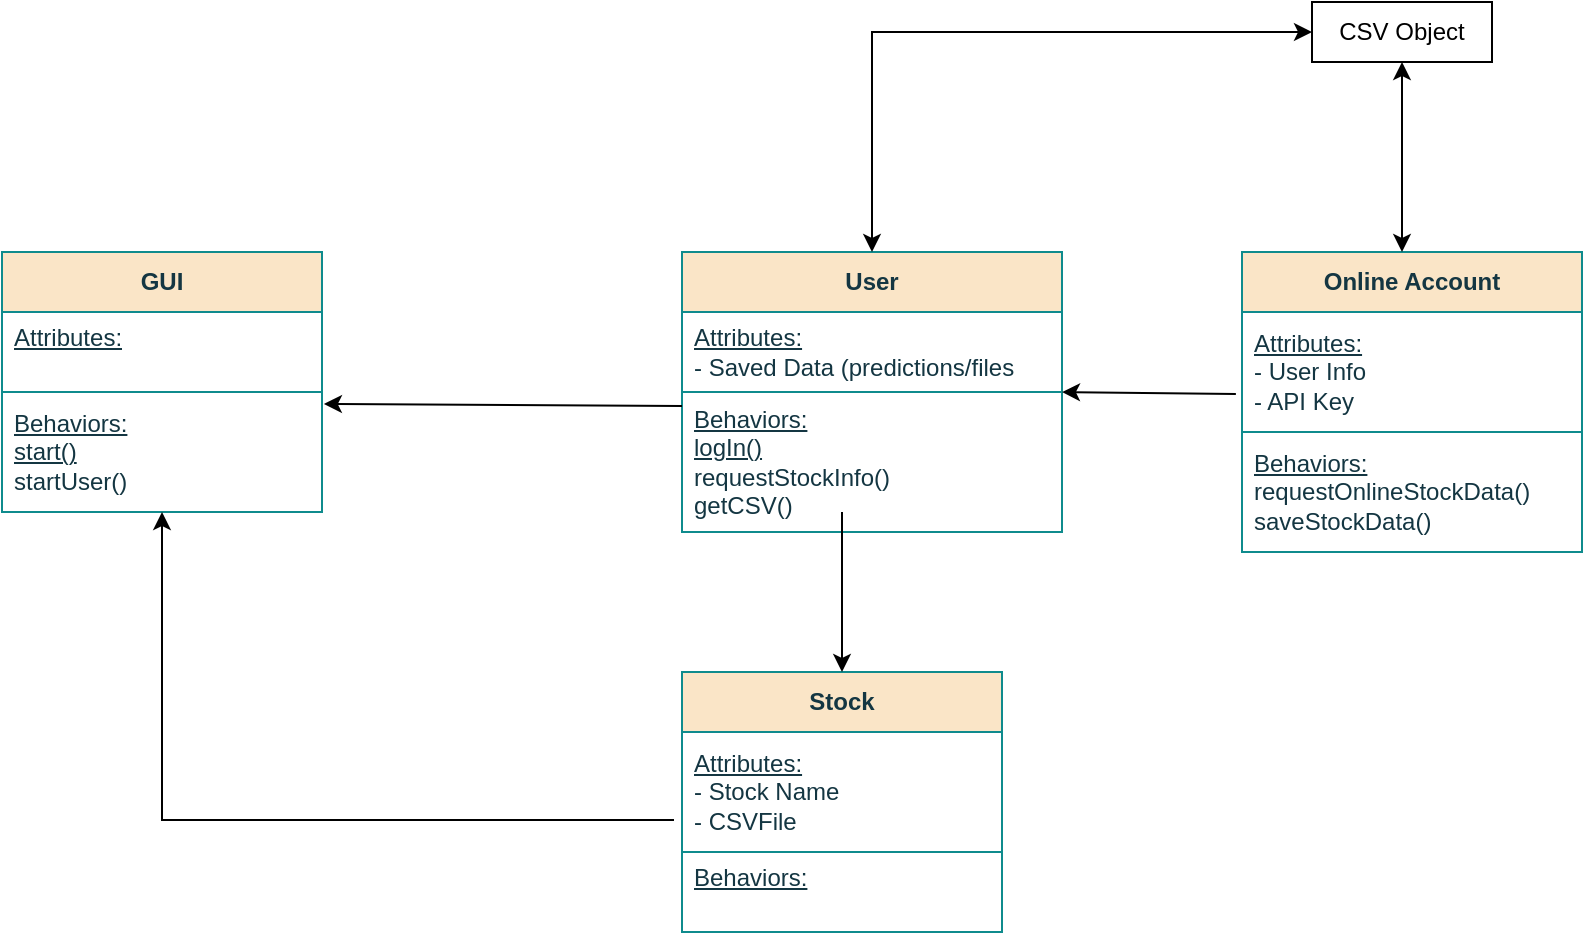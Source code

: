 <mxfile version="24.7.5">
  <diagram id="C5RBs43oDa-KdzZeNtuy" name="Page-1">
    <mxGraphModel dx="1441" dy="1120" grid="1" gridSize="10" guides="1" tooltips="1" connect="1" arrows="1" fold="1" page="0" pageScale="1" pageWidth="827" pageHeight="1169" math="0" shadow="0">
      <root>
        <mxCell id="WIyWlLk6GJQsqaUBKTNV-0" />
        <mxCell id="WIyWlLk6GJQsqaUBKTNV-1" parent="WIyWlLk6GJQsqaUBKTNV-0" />
        <mxCell id="-aAU6rHtf3rU6TBoeAKp-1" value="&lt;b&gt;GUI&lt;/b&gt;" style="swimlane;fontStyle=0;childLayout=stackLayout;horizontal=1;startSize=30;horizontalStack=0;resizeParent=1;resizeParentMax=0;resizeLast=0;collapsible=1;marginBottom=0;whiteSpace=wrap;html=1;labelBackgroundColor=none;fillColor=#FAE5C7;strokeColor=#0F8B8D;fontColor=#143642;" parent="WIyWlLk6GJQsqaUBKTNV-1" vertex="1">
          <mxGeometry x="340" y="150" width="160" height="130" as="geometry">
            <mxRectangle x="340" y="150" width="60" height="30" as="alternateBounds" />
          </mxGeometry>
        </mxCell>
        <mxCell id="-aAU6rHtf3rU6TBoeAKp-2" value="&lt;u&gt;Attributes:&lt;/u&gt;&lt;div&gt;&lt;br&gt;&lt;/div&gt;" style="text;strokeColor=none;fillColor=none;align=left;verticalAlign=middle;spacingLeft=4;spacingRight=4;overflow=hidden;points=[[0,0.5],[1,0.5]];portConstraint=eastwest;rotatable=0;whiteSpace=wrap;html=1;labelBackgroundColor=none;fontColor=#143642;recursiveResize=0;" parent="-aAU6rHtf3rU6TBoeAKp-1" vertex="1">
          <mxGeometry y="30" width="160" height="40" as="geometry" />
        </mxCell>
        <mxCell id="-aAU6rHtf3rU6TBoeAKp-5" value="&lt;u&gt;Behaviors:&lt;/u&gt;&lt;div&gt;&lt;u&gt;start()&lt;br&gt;&lt;/u&gt;&lt;div&gt;startUser()&lt;/div&gt;&lt;/div&gt;" style="text;strokeColor=#0F8B8D;fillColor=none;align=left;verticalAlign=middle;spacingLeft=4;spacingRight=4;overflow=hidden;points=[[0,0.5],[1,0.5]];portConstraint=eastwest;rotatable=0;whiteSpace=wrap;html=1;labelBackgroundColor=none;fontColor=#143642;" parent="-aAU6rHtf3rU6TBoeAKp-1" vertex="1">
          <mxGeometry y="70" width="160" height="60" as="geometry" />
        </mxCell>
        <mxCell id="-aAU6rHtf3rU6TBoeAKp-6" value="&lt;b&gt;User&lt;/b&gt;" style="swimlane;fontStyle=0;childLayout=stackLayout;horizontal=1;startSize=30;horizontalStack=0;resizeParent=1;resizeParentMax=0;resizeLast=0;collapsible=1;marginBottom=0;whiteSpace=wrap;html=1;labelBackgroundColor=none;fillColor=#FAE5C7;strokeColor=#0F8B8D;fontColor=#143642;" parent="WIyWlLk6GJQsqaUBKTNV-1" vertex="1">
          <mxGeometry x="680" y="150" width="190" height="140" as="geometry">
            <mxRectangle x="340" y="150" width="60" height="30" as="alternateBounds" />
          </mxGeometry>
        </mxCell>
        <mxCell id="-aAU6rHtf3rU6TBoeAKp-7" value="&lt;u&gt;Attributes:&lt;/u&gt;&lt;div&gt;- Saved Data (predictions/files&lt;/div&gt;" style="text;strokeColor=none;fillColor=none;align=left;verticalAlign=middle;spacingLeft=4;spacingRight=4;overflow=hidden;points=[[0,0.5],[1,0.5]];portConstraint=eastwest;rotatable=0;whiteSpace=wrap;html=1;labelBackgroundColor=none;fontColor=#143642;recursiveResize=0;" parent="-aAU6rHtf3rU6TBoeAKp-6" vertex="1">
          <mxGeometry y="30" width="190" height="40" as="geometry" />
        </mxCell>
        <mxCell id="-aAU6rHtf3rU6TBoeAKp-8" value="&lt;u&gt;Behaviors:&lt;/u&gt;&lt;div&gt;&lt;u&gt;logIn()&lt;br&gt;&lt;/u&gt;&lt;div&gt;requestStockInfo()&lt;/div&gt;&lt;/div&gt;&lt;div&gt;getCSV()&lt;/div&gt;" style="text;strokeColor=#0F8B8D;fillColor=none;align=left;verticalAlign=middle;spacingLeft=4;spacingRight=4;overflow=hidden;points=[[0,0.5],[1,0.5]];portConstraint=eastwest;rotatable=0;whiteSpace=wrap;html=1;labelBackgroundColor=none;fontColor=#143642;" parent="-aAU6rHtf3rU6TBoeAKp-6" vertex="1">
          <mxGeometry y="70" width="190" height="70" as="geometry" />
        </mxCell>
        <mxCell id="-aAU6rHtf3rU6TBoeAKp-10" value="&lt;b&gt;Stock&lt;/b&gt;" style="swimlane;fontStyle=0;childLayout=stackLayout;horizontal=1;startSize=30;horizontalStack=0;resizeParent=1;resizeParentMax=0;resizeLast=0;collapsible=1;marginBottom=0;whiteSpace=wrap;html=1;labelBackgroundColor=none;fillColor=#FAE5C7;strokeColor=#0F8B8D;fontColor=#143642;" parent="WIyWlLk6GJQsqaUBKTNV-1" vertex="1">
          <mxGeometry x="680" y="360" width="160" height="130" as="geometry">
            <mxRectangle x="340" y="150" width="60" height="30" as="alternateBounds" />
          </mxGeometry>
        </mxCell>
        <mxCell id="-aAU6rHtf3rU6TBoeAKp-11" value="&lt;u&gt;Attributes:&lt;/u&gt;&lt;div&gt;- Stock Name&lt;/div&gt;&lt;div&gt;- CSVFile&lt;/div&gt;" style="text;strokeColor=none;fillColor=none;align=left;verticalAlign=middle;spacingLeft=4;spacingRight=4;overflow=hidden;points=[[0,0.5],[1,0.5]];portConstraint=eastwest;rotatable=0;whiteSpace=wrap;html=1;labelBackgroundColor=none;fontColor=#143642;recursiveResize=0;" parent="-aAU6rHtf3rU6TBoeAKp-10" vertex="1">
          <mxGeometry y="30" width="160" height="60" as="geometry" />
        </mxCell>
        <mxCell id="-aAU6rHtf3rU6TBoeAKp-12" value="&lt;u&gt;Behaviors:&lt;/u&gt;&lt;div&gt;&lt;br&gt;&lt;/div&gt;" style="text;strokeColor=#0F8B8D;fillColor=none;align=left;verticalAlign=middle;spacingLeft=4;spacingRight=4;overflow=hidden;points=[[0,0.5],[1,0.5]];portConstraint=eastwest;rotatable=0;whiteSpace=wrap;html=1;labelBackgroundColor=none;fontColor=#143642;" parent="-aAU6rHtf3rU6TBoeAKp-10" vertex="1">
          <mxGeometry y="90" width="160" height="40" as="geometry" />
        </mxCell>
        <mxCell id="cOPkHs-fNN-ue7OmICC3-0" value="&lt;b&gt;Online Account&lt;/b&gt;" style="swimlane;fontStyle=0;childLayout=stackLayout;horizontal=1;startSize=30;horizontalStack=0;resizeParent=1;resizeParentMax=0;resizeLast=0;collapsible=1;marginBottom=0;whiteSpace=wrap;html=1;labelBackgroundColor=none;fillColor=#FAE5C7;strokeColor=#0F8B8D;fontColor=#143642;" parent="WIyWlLk6GJQsqaUBKTNV-1" vertex="1">
          <mxGeometry x="960" y="150" width="170" height="150" as="geometry">
            <mxRectangle x="340" y="150" width="60" height="30" as="alternateBounds" />
          </mxGeometry>
        </mxCell>
        <mxCell id="cOPkHs-fNN-ue7OmICC3-1" value="&lt;u&gt;Attributes:&lt;/u&gt;&lt;div&gt;- User Info&lt;br&gt;&lt;div&gt;- API Key&lt;/div&gt;&lt;/div&gt;" style="text;strokeColor=none;fillColor=none;align=left;verticalAlign=middle;spacingLeft=4;spacingRight=4;overflow=hidden;points=[[0,0.5],[1,0.5]];portConstraint=eastwest;rotatable=0;whiteSpace=wrap;html=1;labelBackgroundColor=none;fontColor=#143642;recursiveResize=0;" parent="cOPkHs-fNN-ue7OmICC3-0" vertex="1">
          <mxGeometry y="30" width="170" height="60" as="geometry" />
        </mxCell>
        <mxCell id="cOPkHs-fNN-ue7OmICC3-2" value="&lt;u&gt;Behaviors:&lt;/u&gt;&lt;div&gt;requestOnlineStockData()&lt;/div&gt;&lt;div&gt;saveStockData()&lt;/div&gt;" style="text;strokeColor=#0F8B8D;fillColor=none;align=left;verticalAlign=middle;spacingLeft=4;spacingRight=4;overflow=hidden;points=[[0,0.5],[1,0.5]];portConstraint=eastwest;rotatable=0;whiteSpace=wrap;html=1;labelBackgroundColor=none;fontColor=#143642;" parent="cOPkHs-fNN-ue7OmICC3-0" vertex="1">
          <mxGeometry y="90" width="170" height="60" as="geometry" />
        </mxCell>
        <mxCell id="9GAgxsF1SugLrXKN7aPa-4" value="CSV Object" style="rounded=0;whiteSpace=wrap;html=1;" vertex="1" parent="WIyWlLk6GJQsqaUBKTNV-1">
          <mxGeometry x="995" y="25" width="90" height="30" as="geometry" />
        </mxCell>
        <mxCell id="9GAgxsF1SugLrXKN7aPa-5" value="" style="endArrow=classic;startArrow=classic;html=1;rounded=0;entryX=0;entryY=0.5;entryDx=0;entryDy=0;exitX=0.5;exitY=0;exitDx=0;exitDy=0;" edge="1" parent="WIyWlLk6GJQsqaUBKTNV-1" source="-aAU6rHtf3rU6TBoeAKp-6" target="9GAgxsF1SugLrXKN7aPa-4">
          <mxGeometry width="50" height="50" relative="1" as="geometry">
            <mxPoint x="840" y="200" as="sourcePoint" />
            <mxPoint x="890" y="150" as="targetPoint" />
            <Array as="points">
              <mxPoint x="775" y="40" />
            </Array>
          </mxGeometry>
        </mxCell>
        <mxCell id="9GAgxsF1SugLrXKN7aPa-7" value="" style="endArrow=classic;html=1;rounded=0;entryX=1;entryY=0;entryDx=0;entryDy=0;entryPerimeter=0;exitX=-0.018;exitY=0.683;exitDx=0;exitDy=0;exitPerimeter=0;" edge="1" parent="WIyWlLk6GJQsqaUBKTNV-1" source="cOPkHs-fNN-ue7OmICC3-1" target="-aAU6rHtf3rU6TBoeAKp-8">
          <mxGeometry width="50" height="50" relative="1" as="geometry">
            <mxPoint x="958" y="224.5" as="sourcePoint" />
            <mxPoint x="840" y="224.5" as="targetPoint" />
          </mxGeometry>
        </mxCell>
        <mxCell id="9GAgxsF1SugLrXKN7aPa-9" value="" style="endArrow=classic;html=1;rounded=0;entryX=1.006;entryY=0.1;entryDx=0;entryDy=0;entryPerimeter=0;" edge="1" parent="WIyWlLk6GJQsqaUBKTNV-1" target="-aAU6rHtf3rU6TBoeAKp-5">
          <mxGeometry width="50" height="50" relative="1" as="geometry">
            <mxPoint x="680" y="227" as="sourcePoint" />
            <mxPoint x="500.0" y="220" as="targetPoint" />
          </mxGeometry>
        </mxCell>
        <mxCell id="9GAgxsF1SugLrXKN7aPa-12" value="" style="endArrow=classic;html=1;rounded=0;exitX=-0.025;exitY=0.733;exitDx=0;exitDy=0;exitPerimeter=0;entryX=0.5;entryY=1;entryDx=0;entryDy=0;entryPerimeter=0;" edge="1" parent="WIyWlLk6GJQsqaUBKTNV-1" source="-aAU6rHtf3rU6TBoeAKp-11" target="-aAU6rHtf3rU6TBoeAKp-5">
          <mxGeometry width="50" height="50" relative="1" as="geometry">
            <mxPoint x="420" y="440" as="sourcePoint" />
            <mxPoint x="420" y="278" as="targetPoint" />
            <Array as="points">
              <mxPoint x="420" y="434" />
            </Array>
          </mxGeometry>
        </mxCell>
        <mxCell id="9GAgxsF1SugLrXKN7aPa-13" value="" style="endArrow=classic;html=1;rounded=0;entryX=0.5;entryY=0;entryDx=0;entryDy=0;" edge="1" parent="WIyWlLk6GJQsqaUBKTNV-1" target="-aAU6rHtf3rU6TBoeAKp-10">
          <mxGeometry width="50" height="50" relative="1" as="geometry">
            <mxPoint x="760" y="280" as="sourcePoint" />
            <mxPoint x="840" y="290" as="targetPoint" />
          </mxGeometry>
        </mxCell>
        <mxCell id="9GAgxsF1SugLrXKN7aPa-15" value="" style="endArrow=classic;startArrow=classic;html=1;rounded=0;entryX=0.5;entryY=1;entryDx=0;entryDy=0;" edge="1" parent="WIyWlLk6GJQsqaUBKTNV-1" target="9GAgxsF1SugLrXKN7aPa-4">
          <mxGeometry width="50" height="50" relative="1" as="geometry">
            <mxPoint x="1040" y="150" as="sourcePoint" />
            <mxPoint x="1090" y="100" as="targetPoint" />
          </mxGeometry>
        </mxCell>
      </root>
    </mxGraphModel>
  </diagram>
</mxfile>
